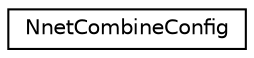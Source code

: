 digraph "Graphical Class Hierarchy"
{
  edge [fontname="Helvetica",fontsize="10",labelfontname="Helvetica",labelfontsize="10"];
  node [fontname="Helvetica",fontsize="10",shape=record];
  rankdir="LR";
  Node0 [label="NnetCombineConfig",height=0.2,width=0.4,color="black", fillcolor="white", style="filled",URL="$structkaldi_1_1nnet2_1_1NnetCombineConfig.html",tooltip="Configuration class that controls neural net combination, where we combine a number of neural nets..."];
}
